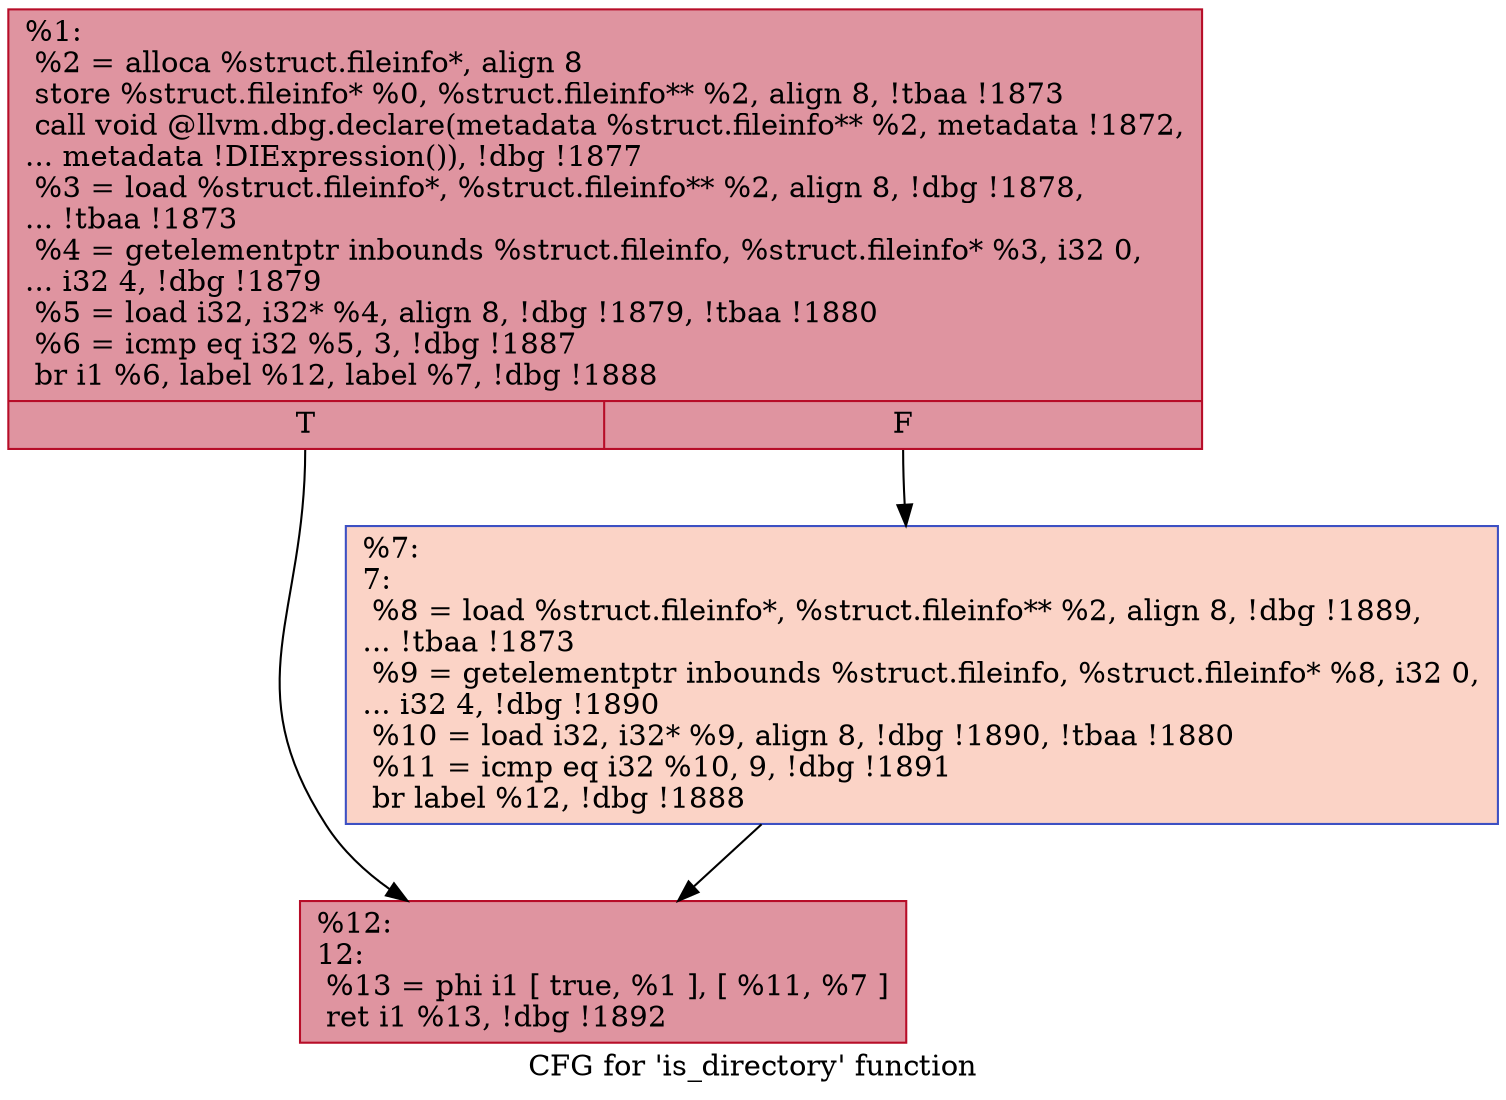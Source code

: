 digraph "CFG for 'is_directory' function" {
	label="CFG for 'is_directory' function";

	Node0x20c8c30 [shape=record,color="#b70d28ff", style=filled, fillcolor="#b70d2870",label="{%1:\l  %2 = alloca %struct.fileinfo*, align 8\l  store %struct.fileinfo* %0, %struct.fileinfo** %2, align 8, !tbaa !1873\l  call void @llvm.dbg.declare(metadata %struct.fileinfo** %2, metadata !1872,\l... metadata !DIExpression()), !dbg !1877\l  %3 = load %struct.fileinfo*, %struct.fileinfo** %2, align 8, !dbg !1878,\l... !tbaa !1873\l  %4 = getelementptr inbounds %struct.fileinfo, %struct.fileinfo* %3, i32 0,\l... i32 4, !dbg !1879\l  %5 = load i32, i32* %4, align 8, !dbg !1879, !tbaa !1880\l  %6 = icmp eq i32 %5, 3, !dbg !1887\l  br i1 %6, label %12, label %7, !dbg !1888\l|{<s0>T|<s1>F}}"];
	Node0x20c8c30:s0 -> Node0x20c8cd0;
	Node0x20c8c30:s1 -> Node0x20c8c80;
	Node0x20c8c80 [shape=record,color="#3d50c3ff", style=filled, fillcolor="#f59c7d70",label="{%7:\l7:                                                \l  %8 = load %struct.fileinfo*, %struct.fileinfo** %2, align 8, !dbg !1889,\l... !tbaa !1873\l  %9 = getelementptr inbounds %struct.fileinfo, %struct.fileinfo* %8, i32 0,\l... i32 4, !dbg !1890\l  %10 = load i32, i32* %9, align 8, !dbg !1890, !tbaa !1880\l  %11 = icmp eq i32 %10, 9, !dbg !1891\l  br label %12, !dbg !1888\l}"];
	Node0x20c8c80 -> Node0x20c8cd0;
	Node0x20c8cd0 [shape=record,color="#b70d28ff", style=filled, fillcolor="#b70d2870",label="{%12:\l12:                                               \l  %13 = phi i1 [ true, %1 ], [ %11, %7 ]\l  ret i1 %13, !dbg !1892\l}"];
}
